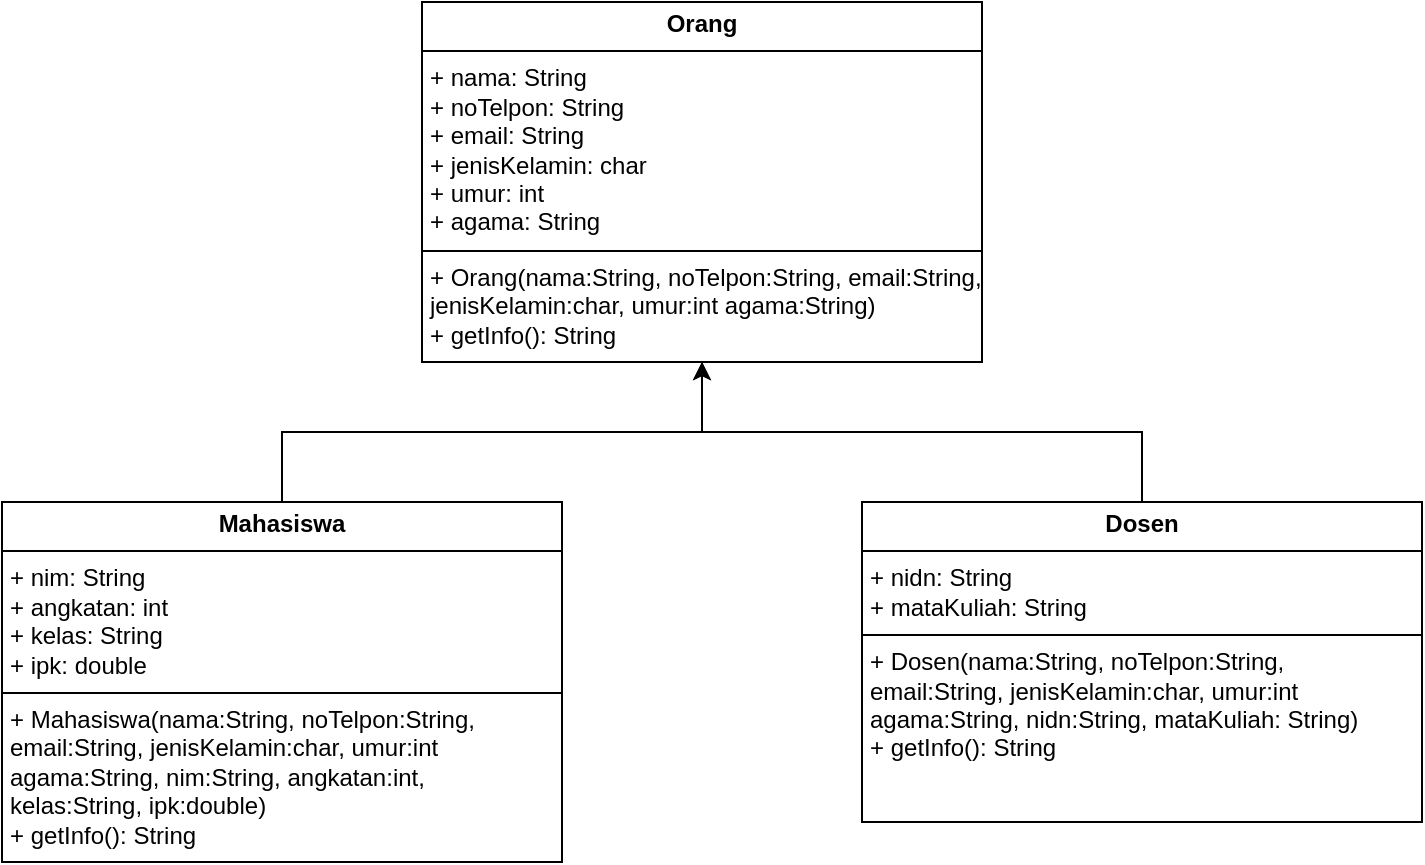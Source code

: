<mxfile version="24.0.7" type="github">
  <diagram id="C5RBs43oDa-KdzZeNtuy" name="Page-1">
    <mxGraphModel dx="921" dy="485" grid="1" gridSize="10" guides="1" tooltips="1" connect="1" arrows="1" fold="1" page="1" pageScale="1" pageWidth="827" pageHeight="1169" math="0" shadow="0">
      <root>
        <mxCell id="WIyWlLk6GJQsqaUBKTNV-0" />
        <mxCell id="WIyWlLk6GJQsqaUBKTNV-1" parent="WIyWlLk6GJQsqaUBKTNV-0" />
        <mxCell id="S4Ng1NZpECqJWwNBTzrn-0" value="&lt;p style=&quot;margin:0px;margin-top:4px;text-align:center;&quot;&gt;&lt;b&gt;Orang&lt;/b&gt;&lt;/p&gt;&lt;hr style=&quot;border-style:solid;&quot; size=&quot;1&quot;&gt;&lt;p style=&quot;margin:0px;margin-left:4px;&quot;&gt;+ nama: String&lt;br&gt;&lt;/p&gt;&lt;p style=&quot;margin:0px;margin-left:4px;&quot;&gt;+ noTelpon: String&lt;/p&gt;&lt;p style=&quot;margin:0px;margin-left:4px;&quot;&gt;+ email: String&lt;/p&gt;&lt;p style=&quot;margin:0px;margin-left:4px;&quot;&gt;+ jenisKelamin: char&lt;/p&gt;&lt;p style=&quot;margin:0px;margin-left:4px;&quot;&gt;+ umur: int&lt;/p&gt;&lt;p style=&quot;margin:0px;margin-left:4px;&quot;&gt;+ agama: String&lt;/p&gt;&lt;hr style=&quot;border-style:solid;&quot; size=&quot;1&quot;&gt;&lt;p style=&quot;margin:0px;margin-left:4px;&quot;&gt;+ Orang(nama:String, noTelpon:String, email:String, jenisKelamin:char, umur:int agama:String)&lt;/p&gt;&lt;p style=&quot;margin:0px;margin-left:4px;&quot;&gt;&lt;span style=&quot;background-color: initial;&quot;&gt;+ getInfo(): String&lt;/span&gt;&lt;br&gt;&lt;/p&gt;" style="verticalAlign=top;align=left;overflow=fill;html=1;whiteSpace=wrap;" vertex="1" parent="WIyWlLk6GJQsqaUBKTNV-1">
          <mxGeometry x="450" y="170" width="280" height="180" as="geometry" />
        </mxCell>
        <mxCell id="S4Ng1NZpECqJWwNBTzrn-3" style="edgeStyle=orthogonalEdgeStyle;rounded=0;orthogonalLoop=1;jettySize=auto;html=1;entryX=0.5;entryY=1;entryDx=0;entryDy=0;" edge="1" parent="WIyWlLk6GJQsqaUBKTNV-1" source="S4Ng1NZpECqJWwNBTzrn-1" target="S4Ng1NZpECqJWwNBTzrn-0">
          <mxGeometry relative="1" as="geometry" />
        </mxCell>
        <mxCell id="S4Ng1NZpECqJWwNBTzrn-1" value="&lt;p style=&quot;margin:0px;margin-top:4px;text-align:center;&quot;&gt;&lt;b&gt;Mahasiswa&lt;/b&gt;&lt;/p&gt;&lt;hr style=&quot;border-style:solid;&quot; size=&quot;1&quot;&gt;&lt;p style=&quot;margin:0px;margin-left:4px;&quot;&gt;+ nim: String&lt;/p&gt;&lt;p style=&quot;margin:0px;margin-left:4px;&quot;&gt;+ angkatan: int&lt;/p&gt;&lt;p style=&quot;margin:0px;margin-left:4px;&quot;&gt;+ kelas: String&lt;/p&gt;&lt;p style=&quot;margin:0px;margin-left:4px;&quot;&gt;+ ipk: double&lt;/p&gt;&lt;hr style=&quot;border-style:solid;&quot; size=&quot;1&quot;&gt;&lt;p style=&quot;margin:0px;margin-left:4px;&quot;&gt;+ Mahasiswa(nama:String, noTelpon:String, email:String, jenisKelamin:char, umur:int agama:String, nim:String, angkatan:int, kelas:String, ipk:double)&lt;span style=&quot;background-color: initial;&quot;&gt;&lt;br&gt;&lt;/span&gt;&lt;/p&gt;&lt;p style=&quot;margin:0px;margin-left:4px;&quot;&gt;&lt;span style=&quot;background-color: initial;&quot;&gt;+ getInfo(): String&lt;/span&gt;&lt;br&gt;&lt;/p&gt;" style="verticalAlign=top;align=left;overflow=fill;html=1;whiteSpace=wrap;" vertex="1" parent="WIyWlLk6GJQsqaUBKTNV-1">
          <mxGeometry x="240" y="420" width="280" height="180" as="geometry" />
        </mxCell>
        <mxCell id="S4Ng1NZpECqJWwNBTzrn-4" style="edgeStyle=orthogonalEdgeStyle;rounded=0;orthogonalLoop=1;jettySize=auto;html=1;entryX=0.5;entryY=1;entryDx=0;entryDy=0;" edge="1" parent="WIyWlLk6GJQsqaUBKTNV-1" source="S4Ng1NZpECqJWwNBTzrn-2" target="S4Ng1NZpECqJWwNBTzrn-0">
          <mxGeometry relative="1" as="geometry" />
        </mxCell>
        <mxCell id="S4Ng1NZpECqJWwNBTzrn-2" value="&lt;p style=&quot;margin:0px;margin-top:4px;text-align:center;&quot;&gt;&lt;b&gt;Dosen&lt;/b&gt;&lt;/p&gt;&lt;hr style=&quot;border-style:solid;&quot; size=&quot;1&quot;&gt;&lt;p style=&quot;margin:0px;margin-left:4px;&quot;&gt;+ nidn: String&lt;/p&gt;&lt;p style=&quot;margin:0px;margin-left:4px;&quot;&gt;+ mataKuliah: String&lt;/p&gt;&lt;hr style=&quot;border-style:solid;&quot; size=&quot;1&quot;&gt;&lt;p style=&quot;margin:0px;margin-left:4px;&quot;&gt;&lt;span style=&quot;background-color: initial;&quot;&gt;+ Dosen&lt;/span&gt;&lt;span style=&quot;background-color: initial;&quot;&gt;(nama:String, noTelpon:String, email:String, jenisKelamin:char, umur:int agama:String, nidn:String, mataKuliah: String)&lt;/span&gt;&lt;/p&gt;&lt;p style=&quot;margin:0px;margin-left:4px;&quot;&gt;&lt;span style=&quot;background-color: initial;&quot;&gt;+ getInfo(): String&lt;/span&gt;&lt;br&gt;&lt;/p&gt;" style="verticalAlign=top;align=left;overflow=fill;html=1;whiteSpace=wrap;" vertex="1" parent="WIyWlLk6GJQsqaUBKTNV-1">
          <mxGeometry x="670" y="420" width="280" height="160" as="geometry" />
        </mxCell>
      </root>
    </mxGraphModel>
  </diagram>
</mxfile>
